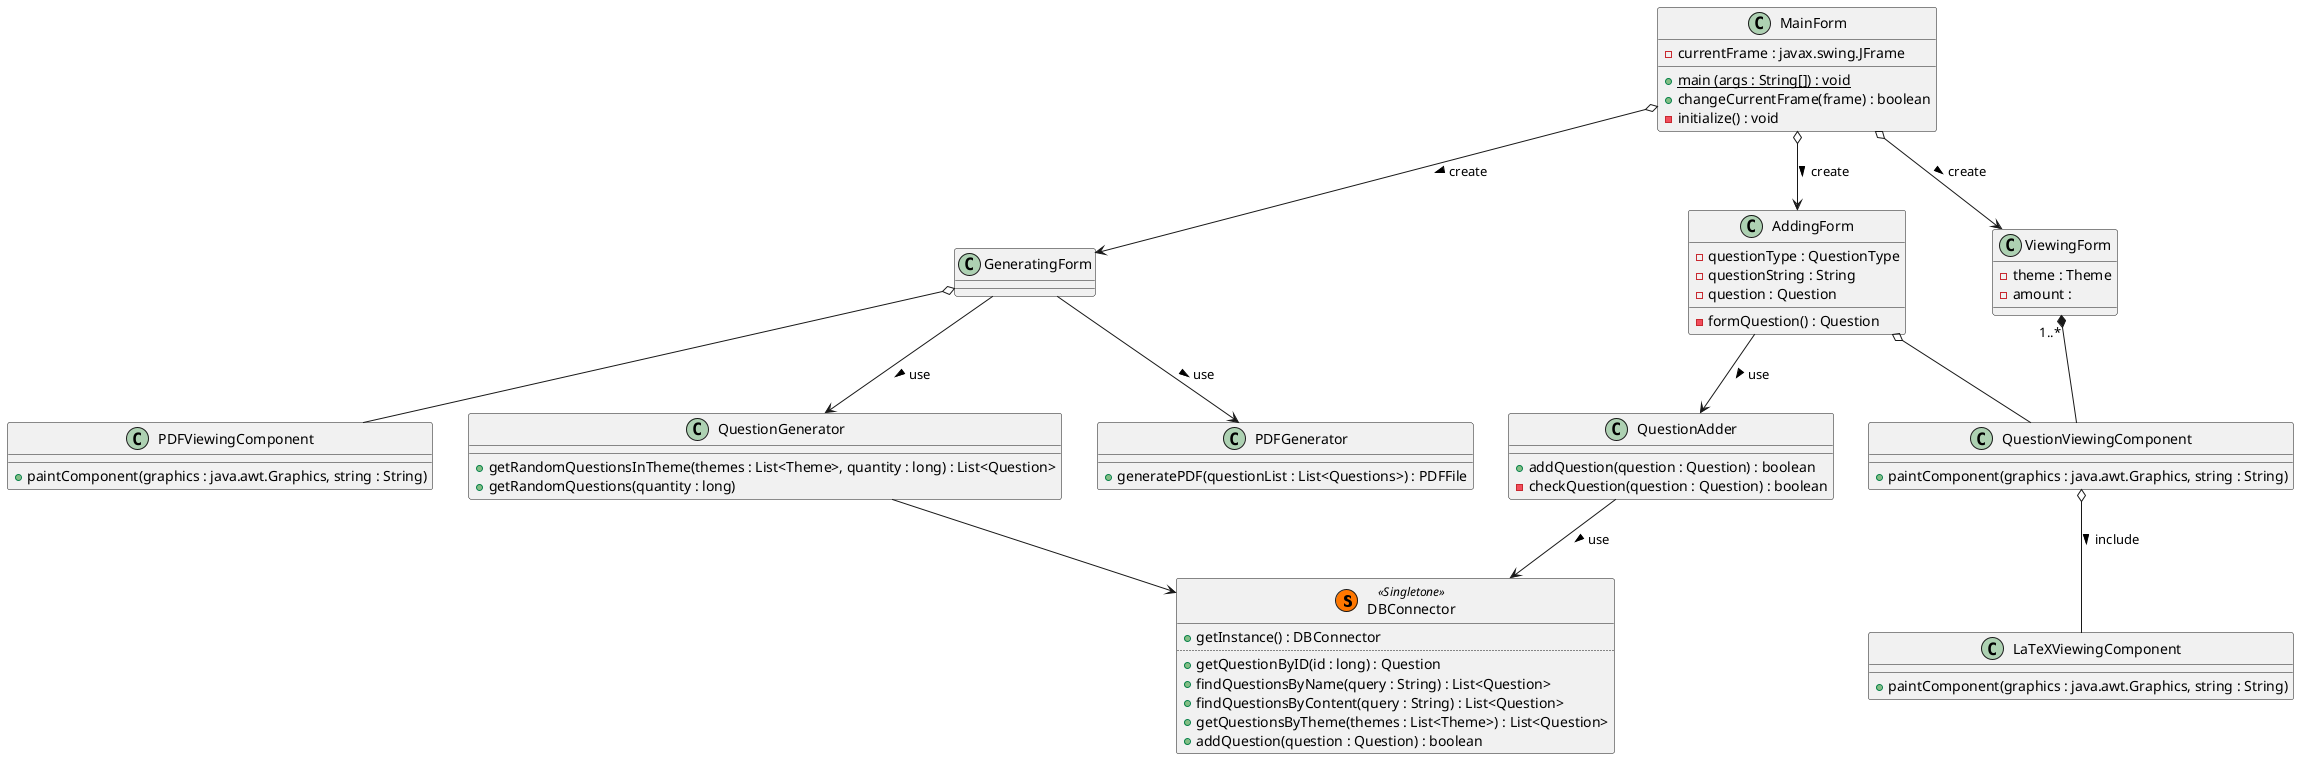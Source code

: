 'Общая диаграмма классов генератора тестов'
@startuml
class DBConnector <<(S,#FF7700) Singletone>> {
    +getInstance() : DBConnector
    ..
    +getQuestionByID(id : long) : Question
    +findQuestionsByName(query : String) : List<Question>
    +findQuestionsByContent(query : String) : List<Question>
    +getQuestionsByTheme(themes : List<Theme>) : List<Question>
    +addQuestion(question : Question) : boolean
}

class QuestionGenerator {
    +getRandomQuestionsInTheme(themes : List<Theme>, quantity : long) : List<Question>
    +getRandomQuestions(quantity : long)
}

class MainForm {
    -currentFrame : javax.swing.JFrame
    +main {static} (args : String[]) : void
    +changeCurrentFrame(frame) : boolean
    -initialize() : void
}

class AddingForm {
    -questionType : QuestionType
    -questionString : String
    -question : Question
    -formQuestion() : Question
}

class ViewingForm {
    -theme : Theme
    -amount :
}

class GeneratingForm {

}

class QuestionAdder {
    +addQuestion(question : Question) : boolean
    -checkQuestion(question : Question) : boolean
}

class LaTeXViewingComponent {
    +paintComponent(graphics : java.awt.Graphics, string : String)
}

class QuestionViewingComponent {
    +paintComponent(graphics : java.awt.Graphics, string : String)
}

class PDFGenerator {
    +generatePDF(questionList : List<Questions>) : PDFFile
}

class PDFViewingComponent {
    +paintComponent(graphics : java.awt.Graphics, string : String)
}

QuestionGenerator --> DBConnector

MainForm  o--> AddingForm : create >
AddingForm --> QuestionAdder : use >
QuestionAdder --> DBConnector : use >

AddingForm o-- QuestionViewingComponent
QuestionViewingComponent o-- LaTeXViewingComponent : include >

MainForm o--> ViewingForm : create >
ViewingForm "1..*" *-- QuestionViewingComponent

MainForm o--> GeneratingForm : create >
GeneratingForm --> QuestionGenerator : use >
GeneratingForm --> PDFGenerator : use >
GeneratingForm o-- PDFViewingComponent
@enduml
